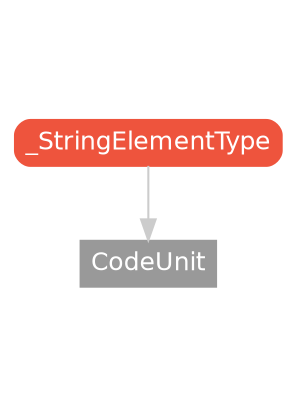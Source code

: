 strict digraph "_StringElementType - Type Hierarchy - SwiftDoc.org" {
    pad="0.1,0.8"
    node [shape=box, style="filled,rounded", color="#999999", fillcolor="#999999", fontcolor=white, fontname=Helvetica, fontnames="Helvetica,sansserif", fontsize=12, margin="0.07,0.05", height="0.3"]
    edge [color="#cccccc"]
    "CodeUnit" [URL="/type/CodeUnit/hierarchy/", style=filled]
    "_StringElementType" [URL="/protocol/_StringElementType/", style="filled,rounded", fillcolor="#ee543d", color="#ee543d"]    "_StringElementType" -> "CodeUnit"
    subgraph Types {
        rank = max; "CodeUnit";
    }
}